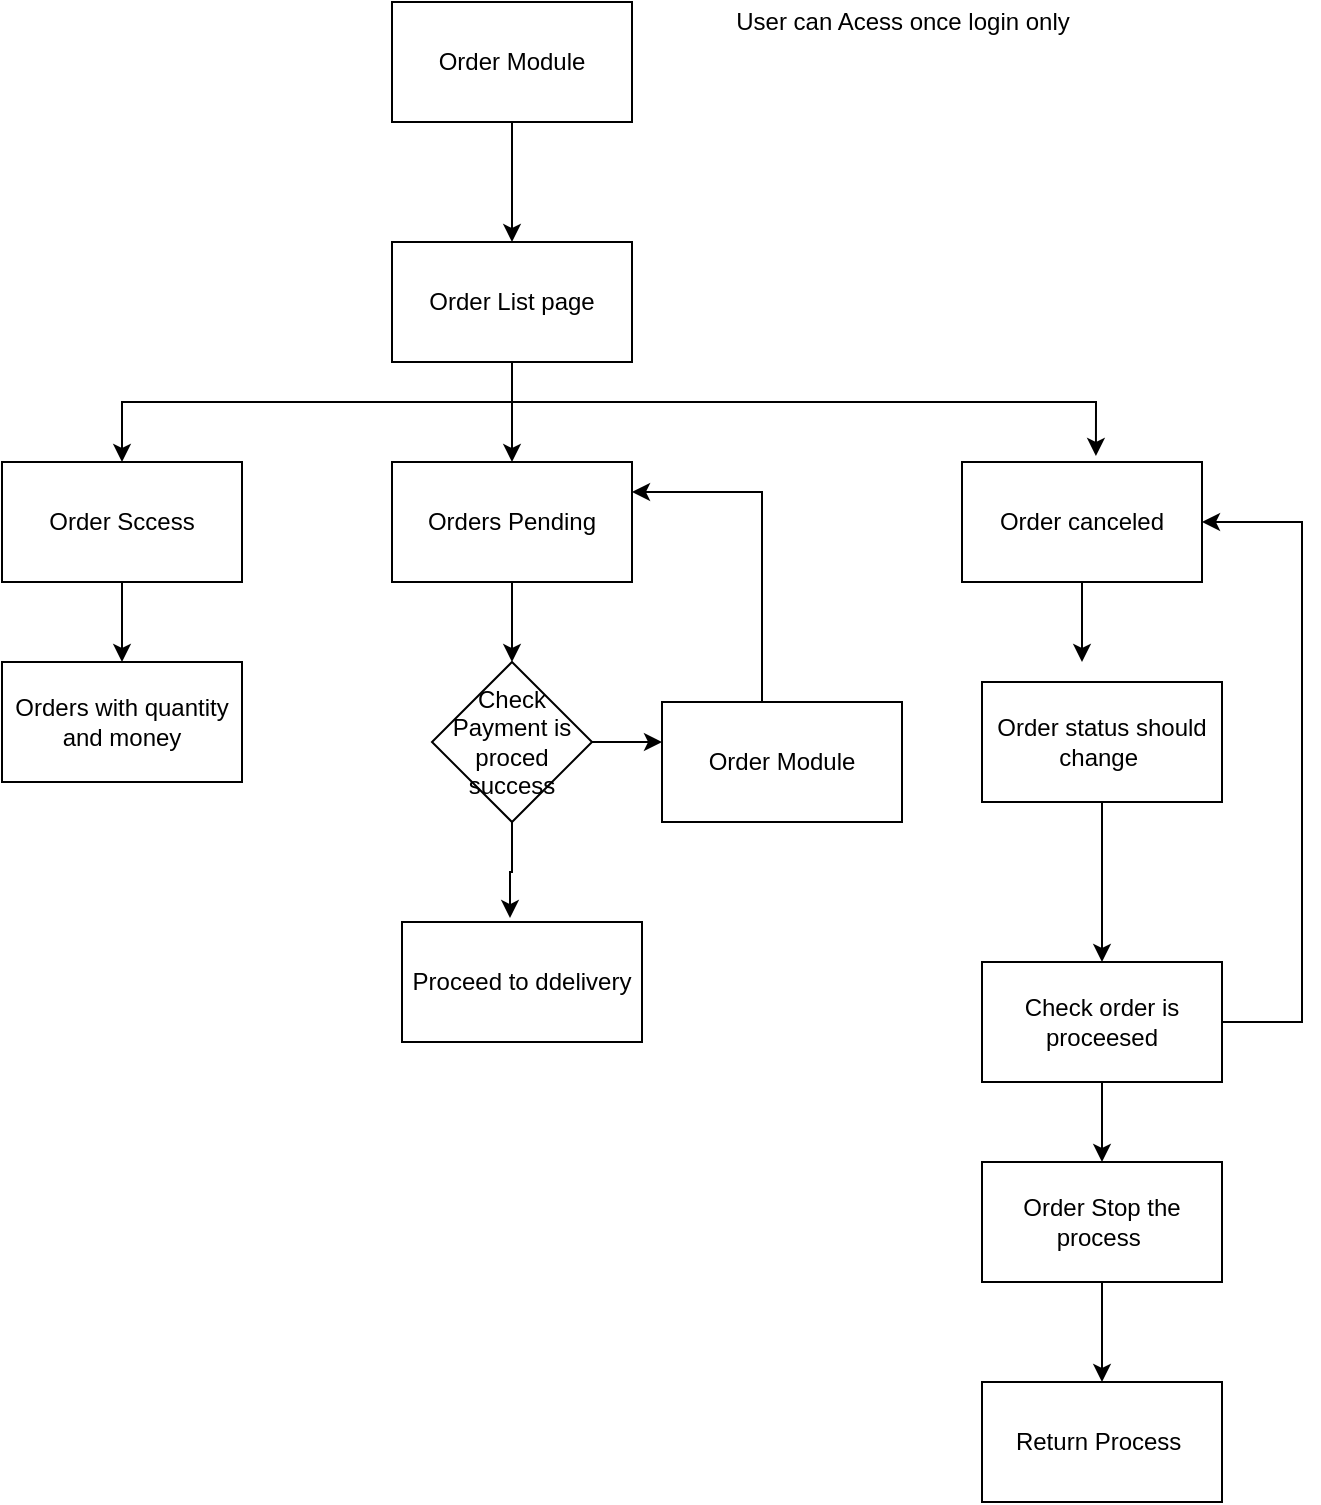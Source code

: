 <mxfile version="14.4.3" type="device"><diagram id="ZZmycXQ6n7-grcLQeaJx" name="Page-1"><mxGraphModel dx="1092" dy="494" grid="1" gridSize="10" guides="1" tooltips="1" connect="1" arrows="1" fold="1" page="1" pageScale="1" pageWidth="850" pageHeight="1100" math="0" shadow="0"><root><mxCell id="0"/><mxCell id="1" parent="0"/><mxCell id="f3tlLoD52pIK65eOMbMk-4" style="edgeStyle=orthogonalEdgeStyle;rounded=0;orthogonalLoop=1;jettySize=auto;html=1;entryX=0.5;entryY=0;entryDx=0;entryDy=0;" edge="1" parent="1" source="f3tlLoD52pIK65eOMbMk-1" target="f3tlLoD52pIK65eOMbMk-3"><mxGeometry relative="1" as="geometry"/></mxCell><mxCell id="f3tlLoD52pIK65eOMbMk-1" value="Order Module" style="rounded=0;whiteSpace=wrap;html=1;" vertex="1" parent="1"><mxGeometry x="305" y="30" width="120" height="60" as="geometry"/></mxCell><mxCell id="f3tlLoD52pIK65eOMbMk-2" value="User can Acess once login only" style="text;html=1;align=center;verticalAlign=middle;resizable=0;points=[];autosize=1;" vertex="1" parent="1"><mxGeometry x="470" y="30" width="180" height="20" as="geometry"/></mxCell><mxCell id="f3tlLoD52pIK65eOMbMk-9" style="edgeStyle=orthogonalEdgeStyle;rounded=0;orthogonalLoop=1;jettySize=auto;html=1;entryX=0.5;entryY=0;entryDx=0;entryDy=0;" edge="1" parent="1" source="f3tlLoD52pIK65eOMbMk-3" target="f3tlLoD52pIK65eOMbMk-5"><mxGeometry relative="1" as="geometry"><Array as="points"><mxPoint x="365" y="230"/><mxPoint x="170" y="230"/></Array></mxGeometry></mxCell><mxCell id="f3tlLoD52pIK65eOMbMk-10" style="edgeStyle=orthogonalEdgeStyle;rounded=0;orthogonalLoop=1;jettySize=auto;html=1;entryX=0.5;entryY=0;entryDx=0;entryDy=0;" edge="1" parent="1" source="f3tlLoD52pIK65eOMbMk-3" target="f3tlLoD52pIK65eOMbMk-6"><mxGeometry relative="1" as="geometry"/></mxCell><mxCell id="f3tlLoD52pIK65eOMbMk-11" style="edgeStyle=orthogonalEdgeStyle;rounded=0;orthogonalLoop=1;jettySize=auto;html=1;entryX=0.558;entryY=-0.05;entryDx=0;entryDy=0;entryPerimeter=0;" edge="1" parent="1" source="f3tlLoD52pIK65eOMbMk-3" target="f3tlLoD52pIK65eOMbMk-7"><mxGeometry relative="1" as="geometry"><Array as="points"><mxPoint x="365" y="230"/><mxPoint x="657" y="230"/></Array></mxGeometry></mxCell><mxCell id="f3tlLoD52pIK65eOMbMk-3" value="Order List page" style="rounded=0;whiteSpace=wrap;html=1;" vertex="1" parent="1"><mxGeometry x="305" y="150" width="120" height="60" as="geometry"/></mxCell><mxCell id="f3tlLoD52pIK65eOMbMk-13" style="edgeStyle=orthogonalEdgeStyle;rounded=0;orthogonalLoop=1;jettySize=auto;html=1;entryX=0.5;entryY=0;entryDx=0;entryDy=0;" edge="1" parent="1" source="f3tlLoD52pIK65eOMbMk-5" target="f3tlLoD52pIK65eOMbMk-12"><mxGeometry relative="1" as="geometry"/></mxCell><mxCell id="f3tlLoD52pIK65eOMbMk-5" value="Order Sccess" style="rounded=0;whiteSpace=wrap;html=1;" vertex="1" parent="1"><mxGeometry x="110" y="260" width="120" height="60" as="geometry"/></mxCell><mxCell id="f3tlLoD52pIK65eOMbMk-6" value="Orders Pending" style="rounded=0;whiteSpace=wrap;html=1;" vertex="1" parent="1"><mxGeometry x="305" y="260" width="120" height="60" as="geometry"/></mxCell><mxCell id="f3tlLoD52pIK65eOMbMk-27" style="edgeStyle=orthogonalEdgeStyle;rounded=0;orthogonalLoop=1;jettySize=auto;html=1;" edge="1" parent="1" source="f3tlLoD52pIK65eOMbMk-7"><mxGeometry relative="1" as="geometry"><mxPoint x="650" y="360" as="targetPoint"/></mxGeometry></mxCell><mxCell id="f3tlLoD52pIK65eOMbMk-7" value="Order canceled" style="rounded=0;whiteSpace=wrap;html=1;" vertex="1" parent="1"><mxGeometry x="590" y="260" width="120" height="60" as="geometry"/></mxCell><mxCell id="f3tlLoD52pIK65eOMbMk-12" value="Orders with quantity and money" style="rounded=0;whiteSpace=wrap;html=1;" vertex="1" parent="1"><mxGeometry x="110" y="360" width="120" height="60" as="geometry"/></mxCell><mxCell id="f3tlLoD52pIK65eOMbMk-15" value="" style="endArrow=classic;html=1;exitX=0.5;exitY=1;exitDx=0;exitDy=0;" edge="1" parent="1" source="f3tlLoD52pIK65eOMbMk-6"><mxGeometry width="50" height="50" relative="1" as="geometry"><mxPoint x="400" y="270" as="sourcePoint"/><mxPoint x="365" y="360" as="targetPoint"/></mxGeometry></mxCell><mxCell id="f3tlLoD52pIK65eOMbMk-19" style="edgeStyle=orthogonalEdgeStyle;rounded=0;orthogonalLoop=1;jettySize=auto;html=1;entryX=0.45;entryY=-0.033;entryDx=0;entryDy=0;entryPerimeter=0;" edge="1" parent="1" source="f3tlLoD52pIK65eOMbMk-16" target="f3tlLoD52pIK65eOMbMk-17"><mxGeometry relative="1" as="geometry"/></mxCell><mxCell id="f3tlLoD52pIK65eOMbMk-22" style="edgeStyle=orthogonalEdgeStyle;rounded=0;orthogonalLoop=1;jettySize=auto;html=1;" edge="1" parent="1" source="f3tlLoD52pIK65eOMbMk-16"><mxGeometry relative="1" as="geometry"><mxPoint x="440" y="400" as="targetPoint"/></mxGeometry></mxCell><mxCell id="f3tlLoD52pIK65eOMbMk-16" value="Check Payment is proced success" style="rhombus;whiteSpace=wrap;html=1;" vertex="1" parent="1"><mxGeometry x="325" y="360" width="80" height="80" as="geometry"/></mxCell><mxCell id="f3tlLoD52pIK65eOMbMk-17" value="Proceed to ddelivery" style="rounded=0;whiteSpace=wrap;html=1;" vertex="1" parent="1"><mxGeometry x="310" y="490" width="120" height="60" as="geometry"/></mxCell><mxCell id="f3tlLoD52pIK65eOMbMk-25" style="edgeStyle=orthogonalEdgeStyle;rounded=0;orthogonalLoop=1;jettySize=auto;html=1;entryX=1;entryY=0.25;entryDx=0;entryDy=0;" edge="1" parent="1" source="f3tlLoD52pIK65eOMbMk-24" target="f3tlLoD52pIK65eOMbMk-6"><mxGeometry relative="1" as="geometry"><Array as="points"><mxPoint x="490" y="275"/></Array></mxGeometry></mxCell><mxCell id="f3tlLoD52pIK65eOMbMk-24" value="Order Module" style="rounded=0;whiteSpace=wrap;html=1;" vertex="1" parent="1"><mxGeometry x="440" y="380" width="120" height="60" as="geometry"/></mxCell><mxCell id="f3tlLoD52pIK65eOMbMk-29" value="" style="edgeStyle=orthogonalEdgeStyle;rounded=0;orthogonalLoop=1;jettySize=auto;html=1;" edge="1" parent="1" source="f3tlLoD52pIK65eOMbMk-26" target="f3tlLoD52pIK65eOMbMk-28"><mxGeometry relative="1" as="geometry"/></mxCell><mxCell id="f3tlLoD52pIK65eOMbMk-26" value="Order status should change&amp;nbsp;" style="rounded=0;whiteSpace=wrap;html=1;" vertex="1" parent="1"><mxGeometry x="600" y="370" width="120" height="60" as="geometry"/></mxCell><mxCell id="f3tlLoD52pIK65eOMbMk-32" style="edgeStyle=orthogonalEdgeStyle;rounded=0;orthogonalLoop=1;jettySize=auto;html=1;entryX=1;entryY=0.5;entryDx=0;entryDy=0;" edge="1" parent="1" source="f3tlLoD52pIK65eOMbMk-28" target="f3tlLoD52pIK65eOMbMk-7"><mxGeometry relative="1" as="geometry"><Array as="points"><mxPoint x="760" y="540"/><mxPoint x="760" y="290"/></Array></mxGeometry></mxCell><mxCell id="f3tlLoD52pIK65eOMbMk-34" style="edgeStyle=orthogonalEdgeStyle;rounded=0;orthogonalLoop=1;jettySize=auto;html=1;entryX=0.5;entryY=0;entryDx=0;entryDy=0;" edge="1" parent="1" source="f3tlLoD52pIK65eOMbMk-28" target="f3tlLoD52pIK65eOMbMk-33"><mxGeometry relative="1" as="geometry"/></mxCell><mxCell id="f3tlLoD52pIK65eOMbMk-28" value="Check order is proceesed" style="whiteSpace=wrap;html=1;rounded=0;" vertex="1" parent="1"><mxGeometry x="600" y="510" width="120" height="60" as="geometry"/></mxCell><mxCell id="f3tlLoD52pIK65eOMbMk-36" style="edgeStyle=orthogonalEdgeStyle;rounded=0;orthogonalLoop=1;jettySize=auto;html=1;entryX=0.5;entryY=0;entryDx=0;entryDy=0;" edge="1" parent="1" source="f3tlLoD52pIK65eOMbMk-33" target="f3tlLoD52pIK65eOMbMk-35"><mxGeometry relative="1" as="geometry"/></mxCell><mxCell id="f3tlLoD52pIK65eOMbMk-33" value="Order Stop the process&amp;nbsp;" style="rounded=0;whiteSpace=wrap;html=1;" vertex="1" parent="1"><mxGeometry x="600" y="610" width="120" height="60" as="geometry"/></mxCell><mxCell id="f3tlLoD52pIK65eOMbMk-35" value="Return Process&amp;nbsp;" style="rounded=0;whiteSpace=wrap;html=1;" vertex="1" parent="1"><mxGeometry x="600" y="720" width="120" height="60" as="geometry"/></mxCell></root></mxGraphModel></diagram></mxfile>